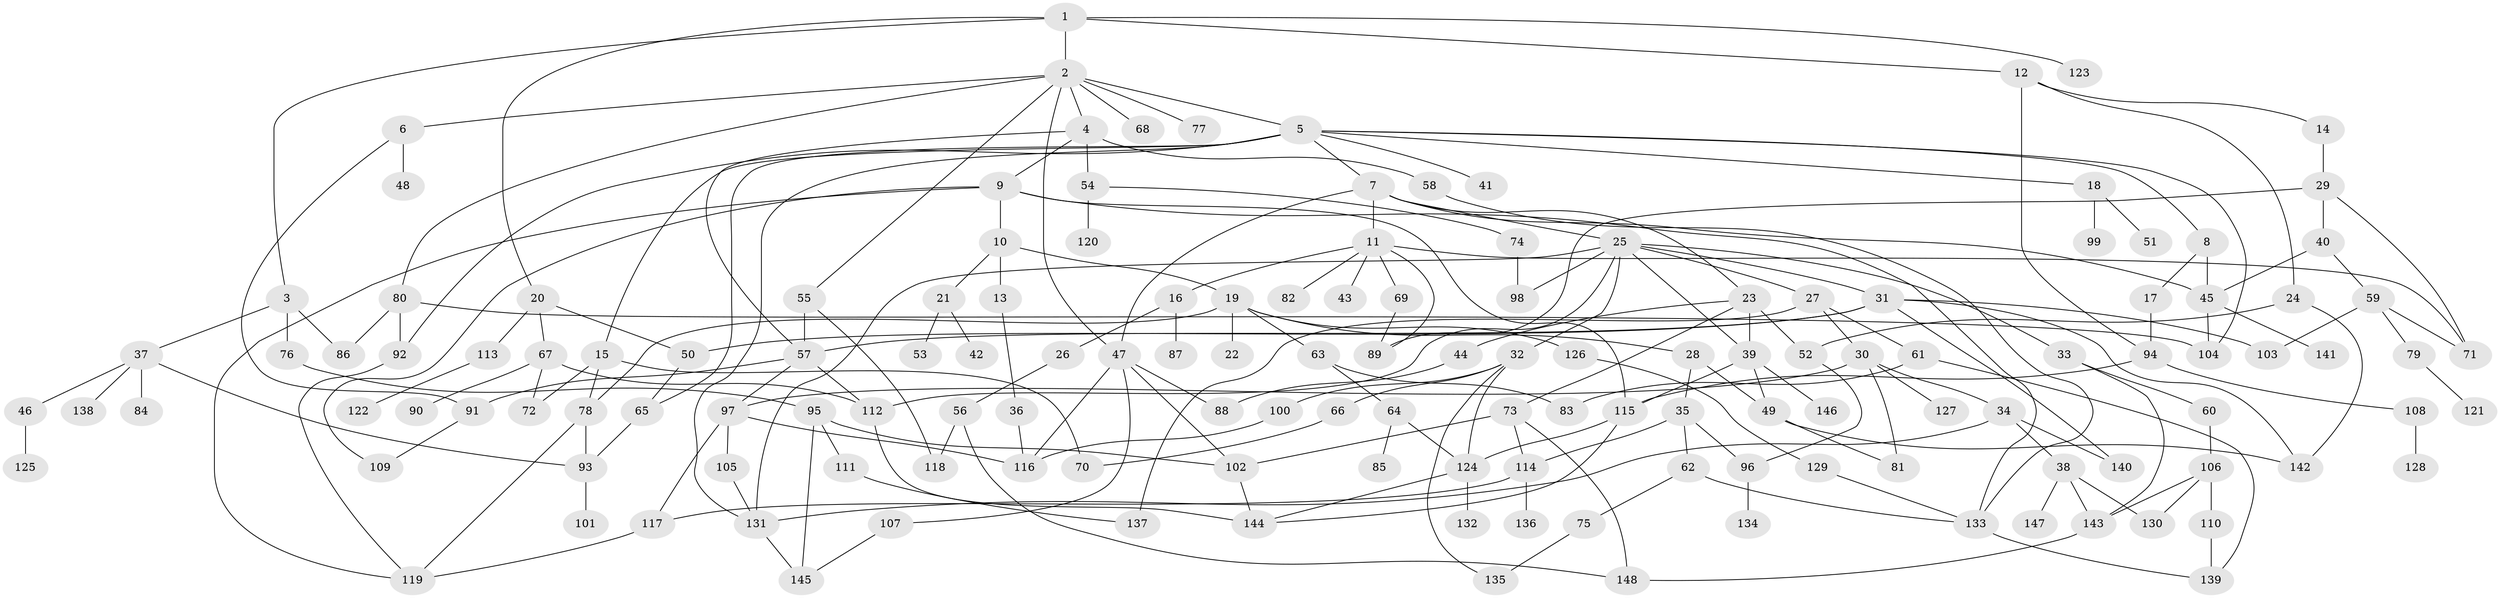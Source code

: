 // Generated by graph-tools (version 1.1) at 2025/10/02/27/25 16:10:54]
// undirected, 148 vertices, 220 edges
graph export_dot {
graph [start="1"]
  node [color=gray90,style=filled];
  1;
  2;
  3;
  4;
  5;
  6;
  7;
  8;
  9;
  10;
  11;
  12;
  13;
  14;
  15;
  16;
  17;
  18;
  19;
  20;
  21;
  22;
  23;
  24;
  25;
  26;
  27;
  28;
  29;
  30;
  31;
  32;
  33;
  34;
  35;
  36;
  37;
  38;
  39;
  40;
  41;
  42;
  43;
  44;
  45;
  46;
  47;
  48;
  49;
  50;
  51;
  52;
  53;
  54;
  55;
  56;
  57;
  58;
  59;
  60;
  61;
  62;
  63;
  64;
  65;
  66;
  67;
  68;
  69;
  70;
  71;
  72;
  73;
  74;
  75;
  76;
  77;
  78;
  79;
  80;
  81;
  82;
  83;
  84;
  85;
  86;
  87;
  88;
  89;
  90;
  91;
  92;
  93;
  94;
  95;
  96;
  97;
  98;
  99;
  100;
  101;
  102;
  103;
  104;
  105;
  106;
  107;
  108;
  109;
  110;
  111;
  112;
  113;
  114;
  115;
  116;
  117;
  118;
  119;
  120;
  121;
  122;
  123;
  124;
  125;
  126;
  127;
  128;
  129;
  130;
  131;
  132;
  133;
  134;
  135;
  136;
  137;
  138;
  139;
  140;
  141;
  142;
  143;
  144;
  145;
  146;
  147;
  148;
  1 -- 2;
  1 -- 3;
  1 -- 12;
  1 -- 20;
  1 -- 123;
  2 -- 4;
  2 -- 5;
  2 -- 6;
  2 -- 55;
  2 -- 68;
  2 -- 77;
  2 -- 80;
  2 -- 47;
  3 -- 37;
  3 -- 76;
  3 -- 86;
  4 -- 9;
  4 -- 54;
  4 -- 58;
  4 -- 57;
  5 -- 7;
  5 -- 8;
  5 -- 15;
  5 -- 18;
  5 -- 41;
  5 -- 65;
  5 -- 92;
  5 -- 131;
  5 -- 104;
  6 -- 48;
  6 -- 91;
  7 -- 11;
  7 -- 23;
  7 -- 25;
  7 -- 47;
  7 -- 45;
  8 -- 17;
  8 -- 45;
  9 -- 10;
  9 -- 109;
  9 -- 133;
  9 -- 115;
  9 -- 119;
  10 -- 13;
  10 -- 19;
  10 -- 21;
  11 -- 16;
  11 -- 43;
  11 -- 69;
  11 -- 71;
  11 -- 82;
  11 -- 89;
  12 -- 14;
  12 -- 24;
  12 -- 94;
  13 -- 36;
  14 -- 29;
  15 -- 70;
  15 -- 78;
  15 -- 72;
  16 -- 26;
  16 -- 87;
  17 -- 94;
  18 -- 51;
  18 -- 99;
  19 -- 22;
  19 -- 28;
  19 -- 63;
  19 -- 78;
  19 -- 126;
  20 -- 50;
  20 -- 67;
  20 -- 113;
  21 -- 42;
  21 -- 53;
  23 -- 39;
  23 -- 44;
  23 -- 52;
  23 -- 73;
  24 -- 52;
  24 -- 142;
  25 -- 27;
  25 -- 31;
  25 -- 32;
  25 -- 33;
  25 -- 112;
  25 -- 131;
  25 -- 98;
  25 -- 39;
  26 -- 56;
  27 -- 30;
  27 -- 61;
  27 -- 137;
  28 -- 35;
  28 -- 49;
  29 -- 40;
  29 -- 89;
  29 -- 71;
  30 -- 34;
  30 -- 81;
  30 -- 127;
  30 -- 97;
  31 -- 140;
  31 -- 142;
  31 -- 50;
  31 -- 57;
  31 -- 103;
  32 -- 66;
  32 -- 100;
  32 -- 124;
  32 -- 135;
  33 -- 60;
  33 -- 143;
  34 -- 38;
  34 -- 140;
  34 -- 131;
  35 -- 62;
  35 -- 96;
  35 -- 114;
  36 -- 116;
  37 -- 46;
  37 -- 84;
  37 -- 138;
  37 -- 93;
  38 -- 130;
  38 -- 147;
  38 -- 143;
  39 -- 49;
  39 -- 146;
  39 -- 115;
  40 -- 45;
  40 -- 59;
  44 -- 88;
  45 -- 104;
  45 -- 141;
  46 -- 125;
  47 -- 107;
  47 -- 116;
  47 -- 102;
  47 -- 88;
  49 -- 81;
  49 -- 142;
  50 -- 65;
  52 -- 96;
  54 -- 74;
  54 -- 120;
  55 -- 57;
  55 -- 118;
  56 -- 118;
  56 -- 148;
  57 -- 91;
  57 -- 97;
  57 -- 112;
  58 -- 133;
  59 -- 79;
  59 -- 103;
  59 -- 71;
  60 -- 106;
  61 -- 83;
  61 -- 139;
  62 -- 75;
  62 -- 133;
  63 -- 64;
  63 -- 83;
  64 -- 85;
  64 -- 124;
  65 -- 93;
  66 -- 70;
  67 -- 72;
  67 -- 90;
  67 -- 112;
  69 -- 89;
  73 -- 114;
  73 -- 148;
  73 -- 102;
  74 -- 98;
  75 -- 135;
  76 -- 95;
  78 -- 93;
  78 -- 119;
  79 -- 121;
  80 -- 86;
  80 -- 92;
  80 -- 104;
  91 -- 109;
  92 -- 119;
  93 -- 101;
  94 -- 108;
  94 -- 115;
  95 -- 102;
  95 -- 111;
  95 -- 145;
  96 -- 134;
  97 -- 105;
  97 -- 117;
  97 -- 116;
  100 -- 116;
  102 -- 144;
  105 -- 131;
  106 -- 110;
  106 -- 130;
  106 -- 143;
  107 -- 145;
  108 -- 128;
  110 -- 139;
  111 -- 137;
  112 -- 144;
  113 -- 122;
  114 -- 117;
  114 -- 136;
  115 -- 144;
  115 -- 124;
  117 -- 119;
  124 -- 132;
  124 -- 144;
  126 -- 129;
  129 -- 133;
  131 -- 145;
  133 -- 139;
  143 -- 148;
}
